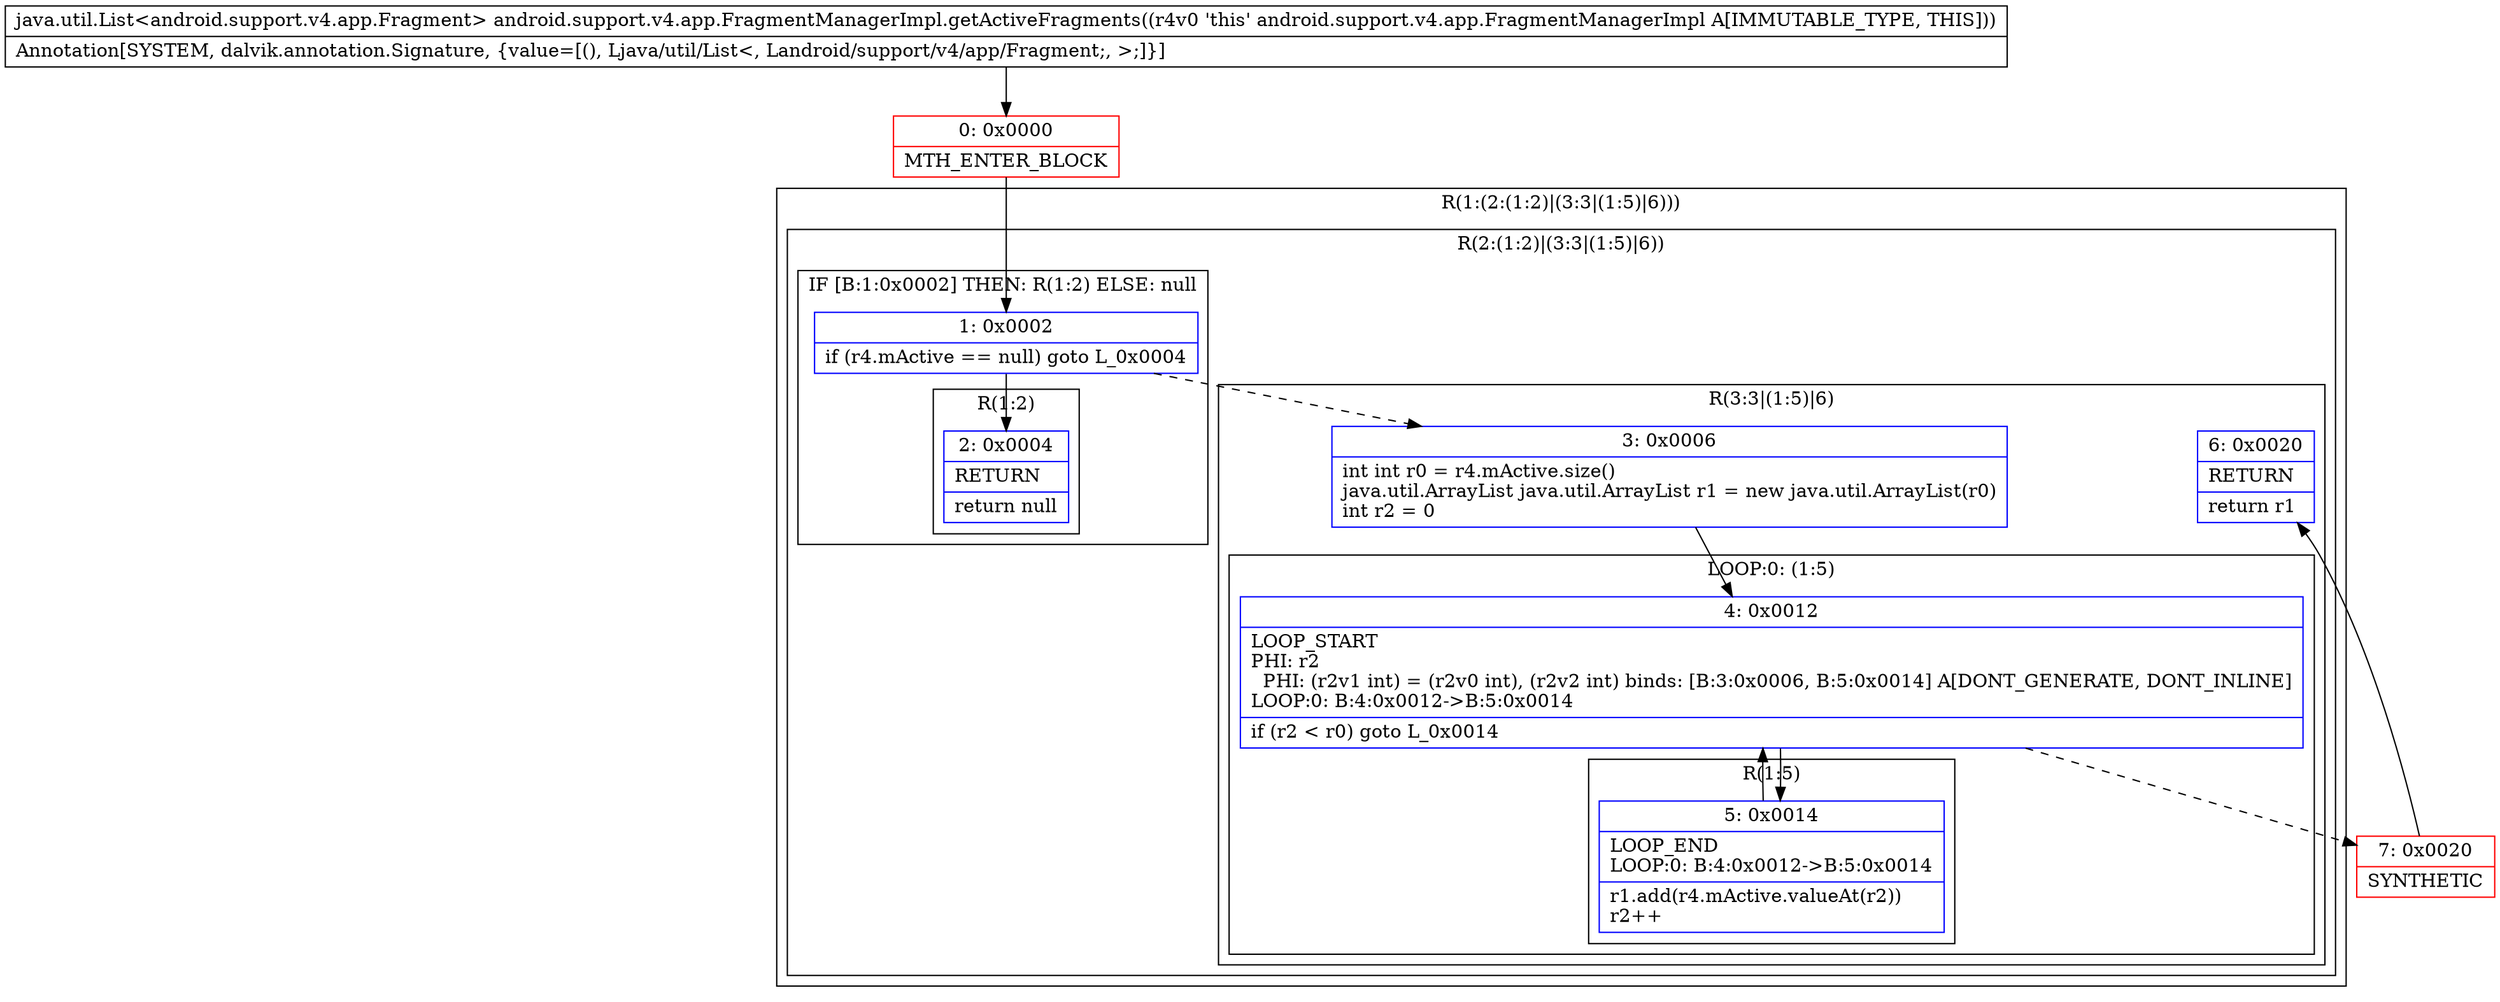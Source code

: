 digraph "CFG forandroid.support.v4.app.FragmentManagerImpl.getActiveFragments()Ljava\/util\/List;" {
subgraph cluster_Region_1216099935 {
label = "R(1:(2:(1:2)|(3:3|(1:5)|6)))";
node [shape=record,color=blue];
subgraph cluster_Region_1798658522 {
label = "R(2:(1:2)|(3:3|(1:5)|6))";
node [shape=record,color=blue];
subgraph cluster_IfRegion_802184584 {
label = "IF [B:1:0x0002] THEN: R(1:2) ELSE: null";
node [shape=record,color=blue];
Node_1 [shape=record,label="{1\:\ 0x0002|if (r4.mActive == null) goto L_0x0004\l}"];
subgraph cluster_Region_638012799 {
label = "R(1:2)";
node [shape=record,color=blue];
Node_2 [shape=record,label="{2\:\ 0x0004|RETURN\l|return null\l}"];
}
}
subgraph cluster_Region_643821509 {
label = "R(3:3|(1:5)|6)";
node [shape=record,color=blue];
Node_3 [shape=record,label="{3\:\ 0x0006|int int r0 = r4.mActive.size()\ljava.util.ArrayList java.util.ArrayList r1 = new java.util.ArrayList(r0)\lint r2 = 0\l}"];
subgraph cluster_LoopRegion_616401444 {
label = "LOOP:0: (1:5)";
node [shape=record,color=blue];
Node_4 [shape=record,label="{4\:\ 0x0012|LOOP_START\lPHI: r2 \l  PHI: (r2v1 int) = (r2v0 int), (r2v2 int) binds: [B:3:0x0006, B:5:0x0014] A[DONT_GENERATE, DONT_INLINE]\lLOOP:0: B:4:0x0012\-\>B:5:0x0014\l|if (r2 \< r0) goto L_0x0014\l}"];
subgraph cluster_Region_1149164242 {
label = "R(1:5)";
node [shape=record,color=blue];
Node_5 [shape=record,label="{5\:\ 0x0014|LOOP_END\lLOOP:0: B:4:0x0012\-\>B:5:0x0014\l|r1.add(r4.mActive.valueAt(r2))\lr2++\l}"];
}
}
Node_6 [shape=record,label="{6\:\ 0x0020|RETURN\l|return r1\l}"];
}
}
}
Node_0 [shape=record,color=red,label="{0\:\ 0x0000|MTH_ENTER_BLOCK\l}"];
Node_7 [shape=record,color=red,label="{7\:\ 0x0020|SYNTHETIC\l}"];
MethodNode[shape=record,label="{java.util.List\<android.support.v4.app.Fragment\> android.support.v4.app.FragmentManagerImpl.getActiveFragments((r4v0 'this' android.support.v4.app.FragmentManagerImpl A[IMMUTABLE_TYPE, THIS]))  | Annotation[SYSTEM, dalvik.annotation.Signature, \{value=[(), Ljava\/util\/List\<, Landroid\/support\/v4\/app\/Fragment;, \>;]\}]\l}"];
MethodNode -> Node_0;
Node_1 -> Node_2;
Node_1 -> Node_3[style=dashed];
Node_3 -> Node_4;
Node_4 -> Node_5;
Node_4 -> Node_7[style=dashed];
Node_5 -> Node_4;
Node_0 -> Node_1;
Node_7 -> Node_6;
}

